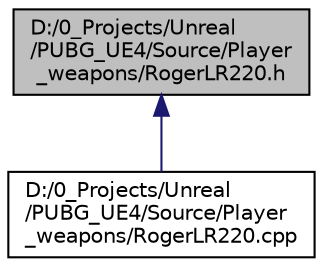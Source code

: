 digraph "D:/0_Projects/Unreal/PUBG_UE4/Source/Player_weapons/RogerLR220.h"
{
 // LATEX_PDF_SIZE
  edge [fontname="Helvetica",fontsize="10",labelfontname="Helvetica",labelfontsize="10"];
  node [fontname="Helvetica",fontsize="10",shape=record];
  Node1 [label="D:/0_Projects/Unreal\l/PUBG_UE4/Source/Player\l_weapons/RogerLR220.h",height=0.2,width=0.4,color="black", fillcolor="grey75", style="filled", fontcolor="black",tooltip=" "];
  Node1 -> Node2 [dir="back",color="midnightblue",fontsize="10",style="solid"];
  Node2 [label="D:/0_Projects/Unreal\l/PUBG_UE4/Source/Player\l_weapons/RogerLR220.cpp",height=0.2,width=0.4,color="black", fillcolor="white", style="filled",URL="$_roger_l_r220_8cpp.html",tooltip=" "];
}
